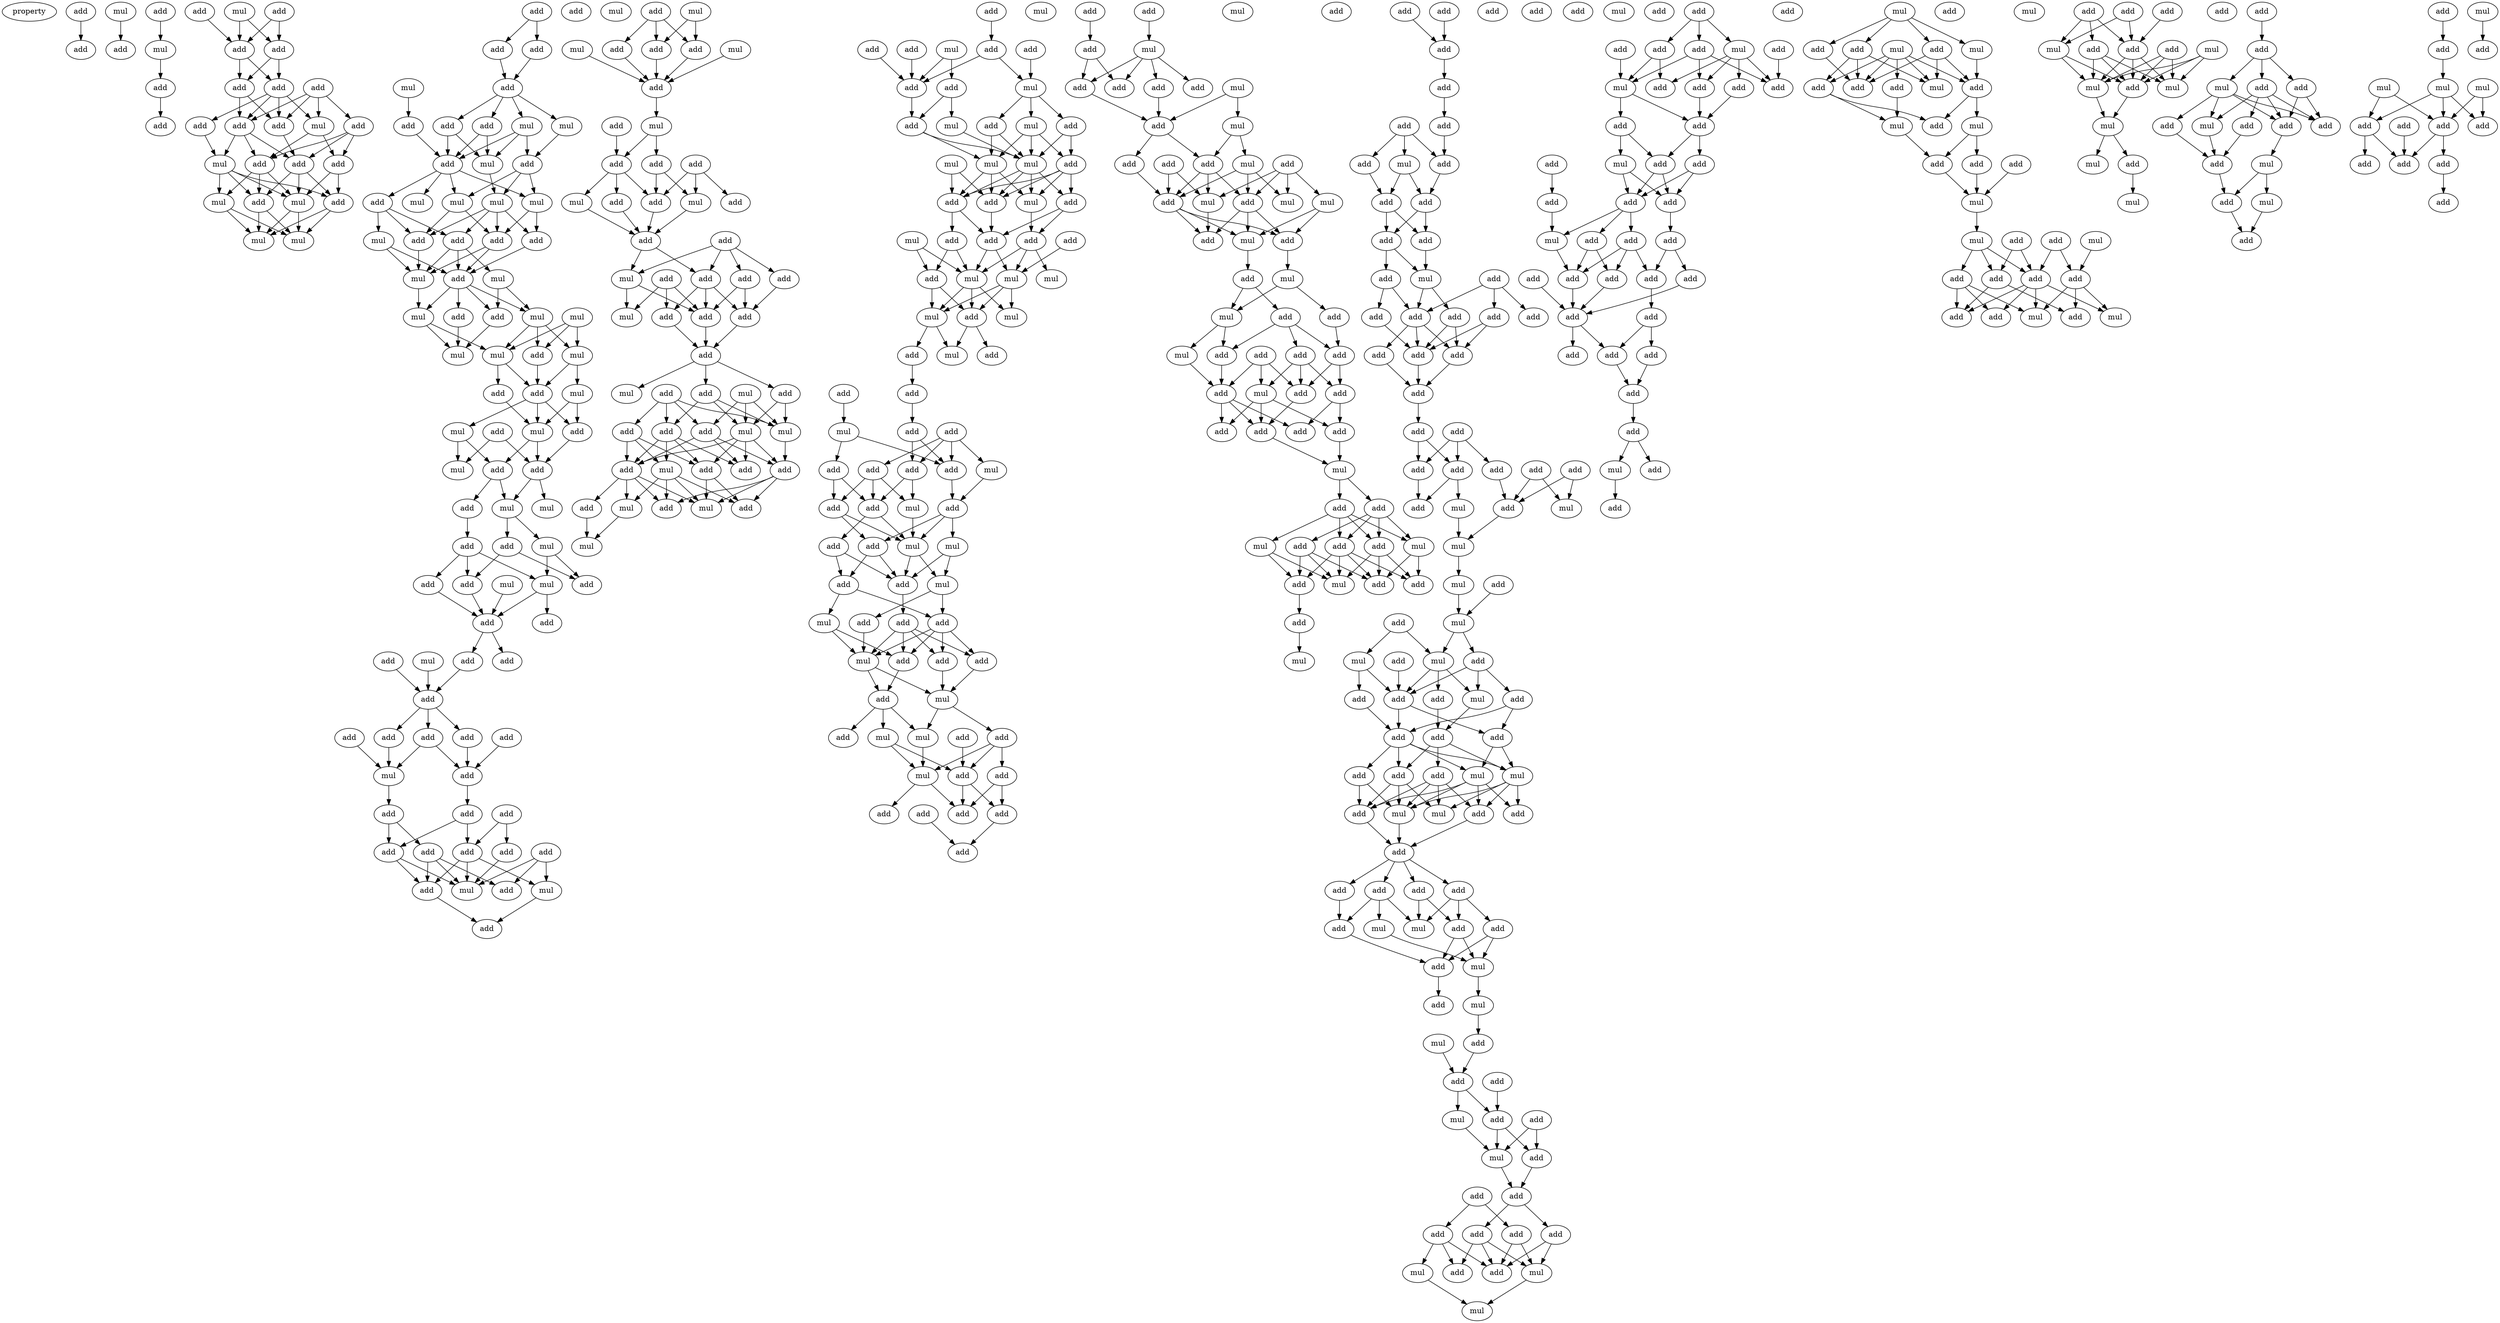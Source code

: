 digraph {
    node [fontcolor=black]
    property [mul=2,lf=1.4]
    0 [ label = add ];
    1 [ label = add ];
    2 [ label = mul ];
    3 [ label = add ];
    4 [ label = add ];
    5 [ label = mul ];
    6 [ label = add ];
    7 [ label = add ];
    8 [ label = mul ];
    9 [ label = add ];
    10 [ label = add ];
    11 [ label = add ];
    12 [ label = add ];
    13 [ label = add ];
    14 [ label = add ];
    15 [ label = add ];
    16 [ label = mul ];
    17 [ label = add ];
    18 [ label = add ];
    19 [ label = add ];
    20 [ label = add ];
    21 [ label = add ];
    22 [ label = add ];
    23 [ label = add ];
    24 [ label = mul ];
    25 [ label = mul ];
    26 [ label = mul ];
    27 [ label = add ];
    28 [ label = add ];
    29 [ label = mul ];
    30 [ label = mul ];
    31 [ label = add ];
    32 [ label = add ];
    33 [ label = add ];
    34 [ label = mul ];
    35 [ label = add ];
    36 [ label = add ];
    37 [ label = mul ];
    38 [ label = add ];
    39 [ label = mul ];
    40 [ label = add ];
    41 [ label = mul ];
    42 [ label = add ];
    43 [ label = add ];
    44 [ label = mul ];
    45 [ label = mul ];
    46 [ label = mul ];
    47 [ label = add ];
    48 [ label = mul ];
    49 [ label = add ];
    50 [ label = add ];
    51 [ label = mul ];
    52 [ label = add ];
    53 [ label = add ];
    54 [ label = add ];
    55 [ label = mul ];
    56 [ label = mul ];
    57 [ label = add ];
    58 [ label = mul ];
    59 [ label = mul ];
    60 [ label = add ];
    61 [ label = mul ];
    62 [ label = mul ];
    63 [ label = add ];
    64 [ label = mul ];
    65 [ label = mul ];
    66 [ label = mul ];
    67 [ label = add ];
    68 [ label = add ];
    69 [ label = mul ];
    70 [ label = add ];
    71 [ label = mul ];
    72 [ label = add ];
    73 [ label = add ];
    74 [ label = mul ];
    75 [ label = add ];
    76 [ label = mul ];
    77 [ label = mul ];
    78 [ label = add ];
    79 [ label = add ];
    80 [ label = add ];
    81 [ label = mul ];
    82 [ label = add ];
    83 [ label = mul ];
    84 [ label = mul ];
    85 [ label = add ];
    86 [ label = add ];
    87 [ label = add ];
    88 [ label = add ];
    89 [ label = add ];
    90 [ label = add ];
    91 [ label = add ];
    92 [ label = add ];
    93 [ label = mul ];
    94 [ label = add ];
    95 [ label = add ];
    96 [ label = add ];
    97 [ label = add ];
    98 [ label = add ];
    99 [ label = add ];
    100 [ label = add ];
    101 [ label = mul ];
    102 [ label = add ];
    103 [ label = add ];
    104 [ label = add ];
    105 [ label = add ];
    106 [ label = add ];
    107 [ label = add ];
    108 [ label = add ];
    109 [ label = add ];
    110 [ label = add ];
    111 [ label = mul ];
    112 [ label = add ];
    113 [ label = mul ];
    114 [ label = mul ];
    115 [ label = add ];
    116 [ label = add ];
    117 [ label = mul ];
    118 [ label = mul ];
    119 [ label = add ];
    120 [ label = add ];
    121 [ label = add ];
    122 [ label = mul ];
    123 [ label = add ];
    124 [ label = add ];
    125 [ label = mul ];
    126 [ label = add ];
    127 [ label = add ];
    128 [ label = add ];
    129 [ label = mul ];
    130 [ label = add ];
    131 [ label = mul ];
    132 [ label = add ];
    133 [ label = add ];
    134 [ label = add ];
    135 [ label = add ];
    136 [ label = add ];
    137 [ label = add ];
    138 [ label = add ];
    139 [ label = mul ];
    140 [ label = add ];
    141 [ label = add ];
    142 [ label = mul ];
    143 [ label = add ];
    144 [ label = add ];
    145 [ label = add ];
    146 [ label = add ];
    147 [ label = add ];
    148 [ label = add ];
    149 [ label = mul ];
    150 [ label = mul ];
    151 [ label = mul ];
    152 [ label = add ];
    153 [ label = add ];
    154 [ label = add ];
    155 [ label = mul ];
    156 [ label = mul ];
    157 [ label = add ];
    158 [ label = add ];
    159 [ label = add ];
    160 [ label = add ];
    161 [ label = mul ];
    162 [ label = mul ];
    163 [ label = add ];
    164 [ label = add ];
    165 [ label = add ];
    166 [ label = mul ];
    167 [ label = add ];
    168 [ label = add ];
    169 [ label = add ];
    170 [ label = add ];
    171 [ label = add ];
    172 [ label = mul ];
    173 [ label = add ];
    174 [ label = add ];
    175 [ label = mul ];
    176 [ label = add ];
    177 [ label = mul ];
    178 [ label = add ];
    179 [ label = mul ];
    180 [ label = add ];
    181 [ label = mul ];
    182 [ label = mul ];
    183 [ label = add ];
    184 [ label = mul ];
    185 [ label = mul ];
    186 [ label = add ];
    187 [ label = add ];
    188 [ label = add ];
    189 [ label = mul ];
    190 [ label = add ];
    191 [ label = add ];
    192 [ label = add ];
    193 [ label = add ];
    194 [ label = mul ];
    195 [ label = mul ];
    196 [ label = add ];
    197 [ label = mul ];
    198 [ label = mul ];
    199 [ label = mul ];
    200 [ label = add ];
    201 [ label = add ];
    202 [ label = add ];
    203 [ label = mul ];
    204 [ label = mul ];
    205 [ label = add ];
    206 [ label = add ];
    207 [ label = add ];
    208 [ label = mul ];
    209 [ label = add ];
    210 [ label = add ];
    211 [ label = add ];
    212 [ label = add ];
    213 [ label = mul ];
    214 [ label = add ];
    215 [ label = add ];
    216 [ label = add ];
    217 [ label = mul ];
    218 [ label = add ];
    219 [ label = add ];
    220 [ label = mul ];
    221 [ label = add ];
    222 [ label = mul ];
    223 [ label = mul ];
    224 [ label = add ];
    225 [ label = add ];
    226 [ label = mul ];
    227 [ label = add ];
    228 [ label = add ];
    229 [ label = add ];
    230 [ label = add ];
    231 [ label = add ];
    232 [ label = mul ];
    233 [ label = add ];
    234 [ label = add ];
    235 [ label = mul ];
    236 [ label = add ];
    237 [ label = add ];
    238 [ label = mul ];
    239 [ label = mul ];
    240 [ label = add ];
    241 [ label = add ];
    242 [ label = add ];
    243 [ label = mul ];
    244 [ label = add ];
    245 [ label = add ];
    246 [ label = add ];
    247 [ label = add ];
    248 [ label = add ];
    249 [ label = add ];
    250 [ label = add ];
    251 [ label = mul ];
    252 [ label = add ];
    253 [ label = add ];
    254 [ label = mul ];
    255 [ label = add ];
    256 [ label = add ];
    257 [ label = mul ];
    258 [ label = add ];
    259 [ label = add ];
    260 [ label = add ];
    261 [ label = mul ];
    262 [ label = add ];
    263 [ label = add ];
    264 [ label = mul ];
    265 [ label = add ];
    266 [ label = add ];
    267 [ label = mul ];
    268 [ label = mul ];
    269 [ label = add ];
    270 [ label = add ];
    271 [ label = mul ];
    272 [ label = add ];
    273 [ label = add ];
    274 [ label = mul ];
    275 [ label = add ];
    276 [ label = mul ];
    277 [ label = add ];
    278 [ label = mul ];
    279 [ label = add ];
    280 [ label = mul ];
    281 [ label = add ];
    282 [ label = add ];
    283 [ label = add ];
    284 [ label = add ];
    285 [ label = mul ];
    286 [ label = add ];
    287 [ label = add ];
    288 [ label = add ];
    289 [ label = add ];
    290 [ label = add ];
    291 [ label = add ];
    292 [ label = add ];
    293 [ label = mul ];
    294 [ label = add ];
    295 [ label = add ];
    296 [ label = add ];
    297 [ label = mul ];
    298 [ label = mul ];
    299 [ label = add ];
    300 [ label = add ];
    301 [ label = add ];
    302 [ label = mul ];
    303 [ label = add ];
    304 [ label = add ];
    305 [ label = add ];
    306 [ label = add ];
    307 [ label = add ];
    308 [ label = add ];
    309 [ label = mul ];
    310 [ label = add ];
    311 [ label = add ];
    312 [ label = add ];
    313 [ label = add ];
    314 [ label = add ];
    315 [ label = add ];
    316 [ label = mul ];
    317 [ label = add ];
    318 [ label = add ];
    319 [ label = add ];
    320 [ label = add ];
    321 [ label = add ];
    322 [ label = mul ];
    323 [ label = add ];
    324 [ label = add ];
    325 [ label = add ];
    326 [ label = add ];
    327 [ label = add ];
    328 [ label = add ];
    329 [ label = add ];
    330 [ label = add ];
    331 [ label = add ];
    332 [ label = add ];
    333 [ label = add ];
    334 [ label = add ];
    335 [ label = add ];
    336 [ label = add ];
    337 [ label = add ];
    338 [ label = add ];
    339 [ label = add ];
    340 [ label = add ];
    341 [ label = mul ];
    342 [ label = add ];
    343 [ label = mul ];
    344 [ label = add ];
    345 [ label = mul ];
    346 [ label = mul ];
    347 [ label = add ];
    348 [ label = mul ];
    349 [ label = add ];
    350 [ label = mul ];
    351 [ label = mul ];
    352 [ label = add ];
    353 [ label = add ];
    354 [ label = add ];
    355 [ label = add ];
    356 [ label = add ];
    357 [ label = mul ];
    358 [ label = add ];
    359 [ label = add ];
    360 [ label = add ];
    361 [ label = add ];
    362 [ label = add ];
    363 [ label = add ];
    364 [ label = mul ];
    365 [ label = mul ];
    366 [ label = add ];
    367 [ label = add ];
    368 [ label = add ];
    369 [ label = mul ];
    370 [ label = add ];
    371 [ label = mul ];
    372 [ label = add ];
    373 [ label = add ];
    374 [ label = add ];
    375 [ label = add ];
    376 [ label = add ];
    377 [ label = mul ];
    378 [ label = mul ];
    379 [ label = add ];
    380 [ label = add ];
    381 [ label = add ];
    382 [ label = add ];
    383 [ label = mul ];
    384 [ label = mul ];
    385 [ label = add ];
    386 [ label = add ];
    387 [ label = mul ];
    388 [ label = mul ];
    389 [ label = add ];
    390 [ label = add ];
    391 [ label = add ];
    392 [ label = mul ];
    393 [ label = add ];
    394 [ label = add ];
    395 [ label = mul ];
    396 [ label = add ];
    397 [ label = add ];
    398 [ label = add ];
    399 [ label = add ];
    400 [ label = add ];
    401 [ label = add ];
    402 [ label = add ];
    403 [ label = add ];
    404 [ label = mul ];
    405 [ label = add ];
    406 [ label = mul ];
    407 [ label = add ];
    408 [ label = mul ];
    409 [ label = add ];
    410 [ label = add ];
    411 [ label = add ];
    412 [ label = add ];
    413 [ label = add ];
    414 [ label = mul ];
    415 [ label = add ];
    416 [ label = mul ];
    417 [ label = add ];
    418 [ label = add ];
    419 [ label = add ];
    420 [ label = add ];
    421 [ label = add ];
    422 [ label = add ];
    423 [ label = add ];
    424 [ label = add ];
    425 [ label = mul ];
    426 [ label = add ];
    427 [ label = add ];
    428 [ label = add ];
    429 [ label = mul ];
    430 [ label = add ];
    431 [ label = add ];
    432 [ label = add ];
    433 [ label = add ];
    434 [ label = add ];
    435 [ label = add ];
    436 [ label = add ];
    437 [ label = add ];
    438 [ label = add ];
    439 [ label = add ];
    440 [ label = add ];
    441 [ label = add ];
    442 [ label = add ];
    443 [ label = add ];
    444 [ label = add ];
    445 [ label = mul ];
    446 [ label = add ];
    447 [ label = add ];
    448 [ label = add ];
    449 [ label = mul ];
    450 [ label = add ];
    451 [ label = mul ];
    452 [ label = add ];
    453 [ label = mul ];
    454 [ label = add ];
    455 [ label = add ];
    456 [ label = add ];
    457 [ label = add ];
    458 [ label = mul ];
    459 [ label = add ];
    460 [ label = mul ];
    461 [ label = mul ];
    462 [ label = add ];
    463 [ label = add ];
    464 [ label = add ];
    465 [ label = add ];
    466 [ label = mul ];
    467 [ label = add ];
    468 [ label = add ];
    469 [ label = mul ];
    470 [ label = mul ];
    471 [ label = add ];
    472 [ label = add ];
    473 [ label = add ];
    474 [ label = add ];
    475 [ label = add ];
    476 [ label = add ];
    477 [ label = add ];
    478 [ label = mul ];
    479 [ label = mul ];
    480 [ label = add ];
    481 [ label = mul ];
    482 [ label = add ];
    483 [ label = add ];
    484 [ label = add ];
    485 [ label = add ];
    486 [ label = mul ];
    487 [ label = mul ];
    488 [ label = add ];
    489 [ label = add ];
    490 [ label = add ];
    491 [ label = mul ];
    492 [ label = mul ];
    493 [ label = mul ];
    494 [ label = mul ];
    495 [ label = add ];
    496 [ label = add ];
    497 [ label = add ];
    498 [ label = mul ];
    499 [ label = add ];
    500 [ label = mul ];
    501 [ label = add ];
    502 [ label = add ];
    503 [ label = add ];
    504 [ label = add ];
    505 [ label = add ];
    506 [ label = mul ];
    507 [ label = add ];
    508 [ label = add ];
    509 [ label = mul ];
    510 [ label = mul ];
    511 [ label = add ];
    512 [ label = add ];
    513 [ label = add ];
    514 [ label = add ];
    515 [ label = mul ];
    516 [ label = mul ];
    517 [ label = mul ];
    518 [ label = mul ];
    519 [ label = add ];
    520 [ label = add ];
    521 [ label = add ];
    522 [ label = add ];
    523 [ label = add ];
    524 [ label = add ];
    525 [ label = add ];
    526 [ label = add ];
    527 [ label = add ];
    0 -> 1 [ name = 0 ];
    2 -> 3 [ name = 1 ];
    4 -> 5 [ name = 2 ];
    5 -> 6 [ name = 3 ];
    6 -> 7 [ name = 4 ];
    8 -> 11 [ name = 5 ];
    8 -> 12 [ name = 6 ];
    9 -> 11 [ name = 7 ];
    10 -> 11 [ name = 8 ];
    10 -> 12 [ name = 9 ];
    11 -> 13 [ name = 10 ];
    11 -> 15 [ name = 11 ];
    12 -> 13 [ name = 12 ];
    12 -> 15 [ name = 13 ];
    13 -> 16 [ name = 14 ];
    13 -> 18 [ name = 15 ];
    13 -> 19 [ name = 16 ];
    13 -> 20 [ name = 17 ];
    14 -> 16 [ name = 18 ];
    14 -> 17 [ name = 19 ];
    14 -> 19 [ name = 20 ];
    14 -> 20 [ name = 21 ];
    15 -> 19 [ name = 22 ];
    15 -> 20 [ name = 23 ];
    16 -> 21 [ name = 24 ];
    16 -> 22 [ name = 25 ];
    17 -> 21 [ name = 26 ];
    17 -> 22 [ name = 27 ];
    17 -> 23 [ name = 28 ];
    18 -> 24 [ name = 29 ];
    19 -> 23 [ name = 30 ];
    20 -> 21 [ name = 31 ];
    20 -> 23 [ name = 32 ];
    20 -> 24 [ name = 33 ];
    21 -> 25 [ name = 34 ];
    21 -> 26 [ name = 35 ];
    21 -> 28 [ name = 36 ];
    22 -> 26 [ name = 37 ];
    22 -> 27 [ name = 38 ];
    23 -> 26 [ name = 39 ];
    23 -> 27 [ name = 40 ];
    23 -> 28 [ name = 41 ];
    24 -> 25 [ name = 42 ];
    24 -> 26 [ name = 43 ];
    24 -> 27 [ name = 44 ];
    24 -> 28 [ name = 45 ];
    25 -> 29 [ name = 46 ];
    25 -> 30 [ name = 47 ];
    26 -> 29 [ name = 48 ];
    26 -> 30 [ name = 49 ];
    27 -> 29 [ name = 50 ];
    27 -> 30 [ name = 51 ];
    28 -> 29 [ name = 52 ];
    28 -> 30 [ name = 53 ];
    31 -> 32 [ name = 54 ];
    31 -> 33 [ name = 55 ];
    32 -> 35 [ name = 56 ];
    33 -> 35 [ name = 57 ];
    34 -> 36 [ name = 58 ];
    35 -> 37 [ name = 59 ];
    35 -> 38 [ name = 60 ];
    35 -> 39 [ name = 61 ];
    35 -> 40 [ name = 62 ];
    36 -> 42 [ name = 63 ];
    37 -> 43 [ name = 64 ];
    38 -> 41 [ name = 65 ];
    38 -> 42 [ name = 66 ];
    39 -> 41 [ name = 67 ];
    39 -> 42 [ name = 68 ];
    39 -> 43 [ name = 69 ];
    40 -> 41 [ name = 70 ];
    40 -> 42 [ name = 71 ];
    41 -> 48 [ name = 72 ];
    42 -> 44 [ name = 73 ];
    42 -> 45 [ name = 74 ];
    42 -> 46 [ name = 75 ];
    42 -> 47 [ name = 76 ];
    43 -> 44 [ name = 77 ];
    43 -> 46 [ name = 78 ];
    43 -> 48 [ name = 79 ];
    44 -> 50 [ name = 80 ];
    44 -> 53 [ name = 81 ];
    46 -> 49 [ name = 82 ];
    46 -> 50 [ name = 83 ];
    47 -> 49 [ name = 84 ];
    47 -> 51 [ name = 85 ];
    47 -> 52 [ name = 86 ];
    48 -> 49 [ name = 87 ];
    48 -> 50 [ name = 88 ];
    48 -> 52 [ name = 89 ];
    48 -> 53 [ name = 90 ];
    49 -> 56 [ name = 91 ];
    50 -> 54 [ name = 92 ];
    50 -> 56 [ name = 93 ];
    51 -> 54 [ name = 94 ];
    51 -> 56 [ name = 95 ];
    52 -> 54 [ name = 96 ];
    52 -> 55 [ name = 97 ];
    52 -> 56 [ name = 98 ];
    53 -> 54 [ name = 99 ];
    54 -> 57 [ name = 100 ];
    54 -> 58 [ name = 101 ];
    54 -> 60 [ name = 102 ];
    54 -> 61 [ name = 103 ];
    55 -> 57 [ name = 104 ];
    55 -> 61 [ name = 105 ];
    56 -> 58 [ name = 106 ];
    57 -> 65 [ name = 107 ];
    58 -> 62 [ name = 108 ];
    58 -> 65 [ name = 109 ];
    59 -> 62 [ name = 110 ];
    59 -> 63 [ name = 111 ];
    59 -> 64 [ name = 112 ];
    60 -> 65 [ name = 113 ];
    61 -> 62 [ name = 114 ];
    61 -> 63 [ name = 115 ];
    61 -> 64 [ name = 116 ];
    62 -> 67 [ name = 117 ];
    62 -> 68 [ name = 118 ];
    63 -> 68 [ name = 119 ];
    64 -> 66 [ name = 120 ];
    64 -> 68 [ name = 121 ];
    66 -> 70 [ name = 122 ];
    66 -> 71 [ name = 123 ];
    67 -> 71 [ name = 124 ];
    68 -> 69 [ name = 125 ];
    68 -> 70 [ name = 126 ];
    68 -> 71 [ name = 127 ];
    69 -> 73 [ name = 128 ];
    69 -> 74 [ name = 129 ];
    70 -> 75 [ name = 130 ];
    71 -> 73 [ name = 131 ];
    71 -> 75 [ name = 132 ];
    72 -> 74 [ name = 133 ];
    72 -> 75 [ name = 134 ];
    73 -> 76 [ name = 135 ];
    73 -> 78 [ name = 136 ];
    75 -> 76 [ name = 137 ];
    75 -> 77 [ name = 138 ];
    76 -> 80 [ name = 139 ];
    76 -> 81 [ name = 140 ];
    78 -> 79 [ name = 141 ];
    79 -> 83 [ name = 142 ];
    79 -> 85 [ name = 143 ];
    79 -> 86 [ name = 144 ];
    80 -> 82 [ name = 145 ];
    80 -> 86 [ name = 146 ];
    81 -> 82 [ name = 147 ];
    81 -> 83 [ name = 148 ];
    83 -> 87 [ name = 149 ];
    83 -> 88 [ name = 150 ];
    84 -> 87 [ name = 151 ];
    85 -> 87 [ name = 152 ];
    86 -> 87 [ name = 153 ];
    87 -> 90 [ name = 154 ];
    87 -> 91 [ name = 155 ];
    90 -> 94 [ name = 156 ];
    92 -> 94 [ name = 157 ];
    93 -> 94 [ name = 158 ];
    94 -> 96 [ name = 159 ];
    94 -> 98 [ name = 160 ];
    94 -> 99 [ name = 161 ];
    95 -> 101 [ name = 162 ];
    96 -> 100 [ name = 163 ];
    97 -> 100 [ name = 164 ];
    98 -> 101 [ name = 165 ];
    99 -> 100 [ name = 166 ];
    99 -> 101 [ name = 167 ];
    100 -> 103 [ name = 168 ];
    101 -> 102 [ name = 169 ];
    102 -> 105 [ name = 170 ];
    102 -> 106 [ name = 171 ];
    103 -> 105 [ name = 172 ];
    103 -> 108 [ name = 173 ];
    104 -> 107 [ name = 174 ];
    104 -> 108 [ name = 175 ];
    105 -> 111 [ name = 176 ];
    105 -> 112 [ name = 177 ];
    106 -> 110 [ name = 178 ];
    106 -> 111 [ name = 179 ];
    106 -> 112 [ name = 180 ];
    107 -> 111 [ name = 181 ];
    108 -> 111 [ name = 182 ];
    108 -> 112 [ name = 183 ];
    108 -> 113 [ name = 184 ];
    109 -> 110 [ name = 185 ];
    109 -> 111 [ name = 186 ];
    109 -> 113 [ name = 187 ];
    112 -> 115 [ name = 188 ];
    113 -> 115 [ name = 189 ];
    116 -> 119 [ name = 190 ];
    116 -> 120 [ name = 191 ];
    116 -> 121 [ name = 192 ];
    117 -> 120 [ name = 193 ];
    117 -> 121 [ name = 194 ];
    118 -> 123 [ name = 195 ];
    119 -> 123 [ name = 196 ];
    120 -> 123 [ name = 197 ];
    121 -> 123 [ name = 198 ];
    122 -> 123 [ name = 199 ];
    123 -> 125 [ name = 200 ];
    124 -> 128 [ name = 201 ];
    125 -> 126 [ name = 202 ];
    125 -> 128 [ name = 203 ];
    126 -> 130 [ name = 204 ];
    126 -> 131 [ name = 205 ];
    127 -> 130 [ name = 206 ];
    127 -> 131 [ name = 207 ];
    127 -> 132 [ name = 208 ];
    128 -> 129 [ name = 209 ];
    128 -> 130 [ name = 210 ];
    128 -> 133 [ name = 211 ];
    129 -> 135 [ name = 212 ];
    130 -> 135 [ name = 213 ];
    131 -> 135 [ name = 214 ];
    133 -> 135 [ name = 215 ];
    134 -> 136 [ name = 216 ];
    134 -> 138 [ name = 217 ];
    134 -> 139 [ name = 218 ];
    134 -> 140 [ name = 219 ];
    135 -> 136 [ name = 220 ];
    135 -> 139 [ name = 221 ];
    136 -> 141 [ name = 222 ];
    136 -> 143 [ name = 223 ];
    136 -> 144 [ name = 224 ];
    137 -> 141 [ name = 225 ];
    137 -> 142 [ name = 226 ];
    137 -> 143 [ name = 227 ];
    138 -> 144 [ name = 228 ];
    139 -> 142 [ name = 229 ];
    139 -> 143 [ name = 230 ];
    140 -> 143 [ name = 231 ];
    140 -> 144 [ name = 232 ];
    141 -> 145 [ name = 233 ];
    143 -> 145 [ name = 234 ];
    144 -> 145 [ name = 235 ];
    145 -> 146 [ name = 236 ];
    145 -> 148 [ name = 237 ];
    145 -> 149 [ name = 238 ];
    146 -> 151 [ name = 239 ];
    146 -> 153 [ name = 240 ];
    146 -> 155 [ name = 241 ];
    147 -> 152 [ name = 242 ];
    147 -> 153 [ name = 243 ];
    147 -> 154 [ name = 244 ];
    147 -> 155 [ name = 245 ];
    148 -> 151 [ name = 246 ];
    148 -> 155 [ name = 247 ];
    150 -> 151 [ name = 248 ];
    150 -> 154 [ name = 249 ];
    150 -> 155 [ name = 250 ];
    151 -> 157 [ name = 251 ];
    151 -> 158 [ name = 252 ];
    151 -> 159 [ name = 253 ];
    151 -> 160 [ name = 254 ];
    152 -> 156 [ name = 255 ];
    152 -> 157 [ name = 256 ];
    152 -> 159 [ name = 257 ];
    153 -> 156 [ name = 258 ];
    153 -> 157 [ name = 259 ];
    153 -> 158 [ name = 260 ];
    153 -> 159 [ name = 261 ];
    154 -> 157 [ name = 262 ];
    154 -> 158 [ name = 263 ];
    154 -> 160 [ name = 264 ];
    155 -> 160 [ name = 265 ];
    156 -> 161 [ name = 266 ];
    156 -> 162 [ name = 267 ];
    156 -> 163 [ name = 268 ];
    156 -> 165 [ name = 269 ];
    157 -> 161 [ name = 270 ];
    157 -> 162 [ name = 271 ];
    157 -> 163 [ name = 272 ];
    157 -> 164 [ name = 273 ];
    159 -> 162 [ name = 274 ];
    159 -> 165 [ name = 275 ];
    160 -> 162 [ name = 276 ];
    160 -> 163 [ name = 277 ];
    160 -> 165 [ name = 278 ];
    161 -> 166 [ name = 279 ];
    164 -> 166 [ name = 280 ];
    167 -> 171 [ name = 281 ];
    168 -> 175 [ name = 282 ];
    169 -> 174 [ name = 283 ];
    170 -> 174 [ name = 284 ];
    171 -> 174 [ name = 285 ];
    171 -> 175 [ name = 286 ];
    172 -> 173 [ name = 287 ];
    172 -> 174 [ name = 288 ];
    173 -> 177 [ name = 289 ];
    173 -> 180 [ name = 290 ];
    174 -> 180 [ name = 291 ];
    175 -> 176 [ name = 292 ];
    175 -> 178 [ name = 293 ];
    175 -> 179 [ name = 294 ];
    176 -> 182 [ name = 295 ];
    176 -> 184 [ name = 296 ];
    177 -> 184 [ name = 297 ];
    178 -> 183 [ name = 298 ];
    178 -> 184 [ name = 299 ];
    179 -> 182 [ name = 300 ];
    179 -> 183 [ name = 301 ];
    179 -> 184 [ name = 302 ];
    180 -> 182 [ name = 303 ];
    180 -> 184 [ name = 304 ];
    181 -> 186 [ name = 305 ];
    181 -> 188 [ name = 306 ];
    182 -> 185 [ name = 307 ];
    182 -> 186 [ name = 308 ];
    182 -> 188 [ name = 309 ];
    183 -> 185 [ name = 310 ];
    183 -> 186 [ name = 311 ];
    183 -> 187 [ name = 312 ];
    183 -> 188 [ name = 313 ];
    184 -> 185 [ name = 314 ];
    184 -> 186 [ name = 315 ];
    184 -> 187 [ name = 316 ];
    184 -> 188 [ name = 317 ];
    185 -> 192 [ name = 318 ];
    186 -> 191 [ name = 319 ];
    186 -> 193 [ name = 320 ];
    187 -> 191 [ name = 321 ];
    187 -> 192 [ name = 322 ];
    188 -> 191 [ name = 323 ];
    189 -> 194 [ name = 324 ];
    189 -> 196 [ name = 325 ];
    190 -> 195 [ name = 326 ];
    191 -> 194 [ name = 327 ];
    191 -> 195 [ name = 328 ];
    192 -> 194 [ name = 329 ];
    192 -> 195 [ name = 330 ];
    192 -> 197 [ name = 331 ];
    193 -> 194 [ name = 332 ];
    193 -> 196 [ name = 333 ];
    194 -> 198 [ name = 334 ];
    194 -> 199 [ name = 335 ];
    194 -> 200 [ name = 336 ];
    195 -> 198 [ name = 337 ];
    195 -> 199 [ name = 338 ];
    195 -> 200 [ name = 339 ];
    196 -> 198 [ name = 340 ];
    196 -> 200 [ name = 341 ];
    198 -> 202 [ name = 342 ];
    198 -> 203 [ name = 343 ];
    200 -> 201 [ name = 344 ];
    200 -> 203 [ name = 345 ];
    202 -> 205 [ name = 346 ];
    205 -> 209 [ name = 347 ];
    206 -> 208 [ name = 348 ];
    207 -> 210 [ name = 349 ];
    207 -> 211 [ name = 350 ];
    207 -> 212 [ name = 351 ];
    207 -> 213 [ name = 352 ];
    208 -> 210 [ name = 353 ];
    208 -> 214 [ name = 354 ];
    209 -> 210 [ name = 355 ];
    209 -> 211 [ name = 356 ];
    210 -> 216 [ name = 357 ];
    211 -> 215 [ name = 358 ];
    211 -> 217 [ name = 359 ];
    212 -> 215 [ name = 360 ];
    212 -> 217 [ name = 361 ];
    212 -> 218 [ name = 362 ];
    213 -> 216 [ name = 363 ];
    214 -> 215 [ name = 364 ];
    214 -> 218 [ name = 365 ];
    215 -> 219 [ name = 366 ];
    215 -> 220 [ name = 367 ];
    216 -> 220 [ name = 368 ];
    216 -> 221 [ name = 369 ];
    216 -> 222 [ name = 370 ];
    217 -> 220 [ name = 371 ];
    218 -> 220 [ name = 372 ];
    218 -> 221 [ name = 373 ];
    219 -> 224 [ name = 374 ];
    219 -> 225 [ name = 375 ];
    220 -> 223 [ name = 376 ];
    220 -> 225 [ name = 377 ];
    221 -> 224 [ name = 378 ];
    221 -> 225 [ name = 379 ];
    222 -> 223 [ name = 380 ];
    222 -> 225 [ name = 381 ];
    223 -> 227 [ name = 382 ];
    223 -> 228 [ name = 383 ];
    224 -> 226 [ name = 384 ];
    224 -> 227 [ name = 385 ];
    225 -> 229 [ name = 386 ];
    226 -> 230 [ name = 387 ];
    226 -> 232 [ name = 388 ];
    227 -> 230 [ name = 389 ];
    227 -> 231 [ name = 390 ];
    227 -> 232 [ name = 391 ];
    227 -> 233 [ name = 392 ];
    228 -> 232 [ name = 393 ];
    229 -> 230 [ name = 394 ];
    229 -> 231 [ name = 395 ];
    229 -> 232 [ name = 396 ];
    229 -> 233 [ name = 397 ];
    230 -> 234 [ name = 398 ];
    231 -> 235 [ name = 399 ];
    232 -> 234 [ name = 400 ];
    232 -> 235 [ name = 401 ];
    233 -> 235 [ name = 402 ];
    234 -> 238 [ name = 403 ];
    234 -> 239 [ name = 404 ];
    234 -> 240 [ name = 405 ];
    235 -> 237 [ name = 406 ];
    235 -> 238 [ name = 407 ];
    236 -> 241 [ name = 408 ];
    237 -> 241 [ name = 409 ];
    237 -> 242 [ name = 410 ];
    237 -> 243 [ name = 411 ];
    238 -> 243 [ name = 412 ];
    239 -> 241 [ name = 413 ];
    239 -> 243 [ name = 414 ];
    241 -> 244 [ name = 415 ];
    241 -> 246 [ name = 416 ];
    242 -> 244 [ name = 417 ];
    242 -> 246 [ name = 418 ];
    243 -> 244 [ name = 419 ];
    243 -> 247 [ name = 420 ];
    245 -> 248 [ name = 421 ];
    246 -> 248 [ name = 422 ];
    249 -> 254 [ name = 423 ];
    250 -> 253 [ name = 424 ];
    253 -> 256 [ name = 425 ];
    253 -> 258 [ name = 426 ];
    254 -> 255 [ name = 427 ];
    254 -> 256 [ name = 428 ];
    254 -> 258 [ name = 429 ];
    254 -> 259 [ name = 430 ];
    256 -> 260 [ name = 431 ];
    257 -> 260 [ name = 432 ];
    257 -> 261 [ name = 433 ];
    259 -> 260 [ name = 434 ];
    260 -> 262 [ name = 435 ];
    260 -> 266 [ name = 436 ];
    261 -> 264 [ name = 437 ];
    261 -> 266 [ name = 438 ];
    262 -> 269 [ name = 439 ];
    263 -> 267 [ name = 440 ];
    263 -> 268 [ name = 441 ];
    263 -> 270 [ name = 442 ];
    263 -> 271 [ name = 443 ];
    264 -> 267 [ name = 444 ];
    264 -> 269 [ name = 445 ];
    264 -> 270 [ name = 446 ];
    265 -> 269 [ name = 447 ];
    265 -> 271 [ name = 448 ];
    266 -> 269 [ name = 449 ];
    266 -> 270 [ name = 450 ];
    266 -> 271 [ name = 451 ];
    268 -> 273 [ name = 452 ];
    268 -> 274 [ name = 453 ];
    269 -> 272 [ name = 454 ];
    269 -> 273 [ name = 455 ];
    269 -> 274 [ name = 456 ];
    270 -> 272 [ name = 457 ];
    270 -> 273 [ name = 458 ];
    270 -> 274 [ name = 459 ];
    271 -> 272 [ name = 460 ];
    273 -> 276 [ name = 461 ];
    274 -> 275 [ name = 462 ];
    275 -> 277 [ name = 463 ];
    275 -> 278 [ name = 464 ];
    276 -> 278 [ name = 465 ];
    276 -> 279 [ name = 466 ];
    277 -> 281 [ name = 467 ];
    277 -> 282 [ name = 468 ];
    277 -> 283 [ name = 469 ];
    278 -> 280 [ name = 470 ];
    278 -> 282 [ name = 471 ];
    279 -> 281 [ name = 472 ];
    280 -> 288 [ name = 473 ];
    281 -> 286 [ name = 474 ];
    281 -> 287 [ name = 475 ];
    282 -> 288 [ name = 476 ];
    283 -> 285 [ name = 477 ];
    283 -> 286 [ name = 478 ];
    283 -> 287 [ name = 479 ];
    284 -> 285 [ name = 480 ];
    284 -> 286 [ name = 481 ];
    284 -> 288 [ name = 482 ];
    285 -> 289 [ name = 483 ];
    285 -> 291 [ name = 484 ];
    285 -> 292 [ name = 485 ];
    286 -> 291 [ name = 486 ];
    287 -> 289 [ name = 487 ];
    287 -> 290 [ name = 488 ];
    288 -> 290 [ name = 489 ];
    288 -> 291 [ name = 490 ];
    288 -> 292 [ name = 491 ];
    289 -> 293 [ name = 492 ];
    291 -> 293 [ name = 493 ];
    293 -> 294 [ name = 494 ];
    293 -> 295 [ name = 495 ];
    294 -> 296 [ name = 496 ];
    294 -> 297 [ name = 497 ];
    294 -> 298 [ name = 498 ];
    294 -> 300 [ name = 499 ];
    295 -> 296 [ name = 500 ];
    295 -> 298 [ name = 501 ];
    295 -> 299 [ name = 502 ];
    295 -> 300 [ name = 503 ];
    296 -> 301 [ name = 504 ];
    296 -> 302 [ name = 505 ];
    296 -> 303 [ name = 506 ];
    297 -> 302 [ name = 507 ];
    297 -> 304 [ name = 508 ];
    298 -> 301 [ name = 509 ];
    298 -> 303 [ name = 510 ];
    299 -> 301 [ name = 511 ];
    299 -> 302 [ name = 512 ];
    299 -> 304 [ name = 513 ];
    300 -> 301 [ name = 514 ];
    300 -> 302 [ name = 515 ];
    300 -> 303 [ name = 516 ];
    300 -> 304 [ name = 517 ];
    304 -> 305 [ name = 518 ];
    305 -> 309 [ name = 519 ];
    306 -> 310 [ name = 520 ];
    308 -> 310 [ name = 521 ];
    310 -> 312 [ name = 522 ];
    312 -> 313 [ name = 523 ];
    313 -> 317 [ name = 524 ];
    314 -> 315 [ name = 525 ];
    314 -> 316 [ name = 526 ];
    314 -> 317 [ name = 527 ];
    315 -> 318 [ name = 528 ];
    316 -> 318 [ name = 529 ];
    316 -> 319 [ name = 530 ];
    317 -> 319 [ name = 531 ];
    318 -> 320 [ name = 532 ];
    318 -> 321 [ name = 533 ];
    319 -> 320 [ name = 534 ];
    319 -> 321 [ name = 535 ];
    320 -> 322 [ name = 536 ];
    321 -> 322 [ name = 537 ];
    321 -> 323 [ name = 538 ];
    322 -> 325 [ name = 539 ];
    322 -> 328 [ name = 540 ];
    323 -> 325 [ name = 541 ];
    323 -> 327 [ name = 542 ];
    324 -> 325 [ name = 543 ];
    324 -> 326 [ name = 544 ];
    324 -> 329 [ name = 545 ];
    325 -> 330 [ name = 546 ];
    325 -> 331 [ name = 547 ];
    325 -> 332 [ name = 548 ];
    327 -> 331 [ name = 549 ];
    328 -> 331 [ name = 550 ];
    328 -> 332 [ name = 551 ];
    329 -> 331 [ name = 552 ];
    329 -> 332 [ name = 553 ];
    330 -> 333 [ name = 554 ];
    331 -> 333 [ name = 555 ];
    332 -> 333 [ name = 556 ];
    333 -> 335 [ name = 557 ];
    334 -> 336 [ name = 558 ];
    334 -> 337 [ name = 559 ];
    334 -> 339 [ name = 560 ];
    335 -> 336 [ name = 561 ];
    335 -> 339 [ name = 562 ];
    336 -> 342 [ name = 563 ];
    337 -> 344 [ name = 564 ];
    338 -> 343 [ name = 565 ];
    338 -> 344 [ name = 566 ];
    339 -> 341 [ name = 567 ];
    339 -> 342 [ name = 568 ];
    340 -> 343 [ name = 569 ];
    340 -> 344 [ name = 570 ];
    341 -> 345 [ name = 571 ];
    344 -> 345 [ name = 572 ];
    345 -> 346 [ name = 573 ];
    346 -> 348 [ name = 574 ];
    347 -> 348 [ name = 575 ];
    348 -> 351 [ name = 576 ];
    348 -> 352 [ name = 577 ];
    349 -> 350 [ name = 578 ];
    349 -> 351 [ name = 579 ];
    350 -> 355 [ name = 580 ];
    350 -> 358 [ name = 581 ];
    351 -> 354 [ name = 582 ];
    351 -> 357 [ name = 583 ];
    351 -> 358 [ name = 584 ];
    352 -> 356 [ name = 585 ];
    352 -> 357 [ name = 586 ];
    352 -> 358 [ name = 587 ];
    353 -> 358 [ name = 588 ];
    354 -> 361 [ name = 589 ];
    355 -> 360 [ name = 590 ];
    356 -> 359 [ name = 591 ];
    356 -> 360 [ name = 592 ];
    357 -> 361 [ name = 593 ];
    358 -> 359 [ name = 594 ];
    358 -> 360 [ name = 595 ];
    359 -> 364 [ name = 596 ];
    359 -> 365 [ name = 597 ];
    360 -> 362 [ name = 598 ];
    360 -> 364 [ name = 599 ];
    360 -> 365 [ name = 600 ];
    360 -> 366 [ name = 601 ];
    361 -> 363 [ name = 602 ];
    361 -> 365 [ name = 603 ];
    361 -> 366 [ name = 604 ];
    362 -> 368 [ name = 605 ];
    362 -> 369 [ name = 606 ];
    363 -> 367 [ name = 607 ];
    363 -> 368 [ name = 608 ];
    363 -> 369 [ name = 609 ];
    363 -> 371 [ name = 610 ];
    364 -> 367 [ name = 611 ];
    364 -> 368 [ name = 612 ];
    364 -> 369 [ name = 613 ];
    364 -> 370 [ name = 614 ];
    365 -> 367 [ name = 615 ];
    365 -> 369 [ name = 616 ];
    365 -> 370 [ name = 617 ];
    365 -> 371 [ name = 618 ];
    366 -> 368 [ name = 619 ];
    366 -> 369 [ name = 620 ];
    366 -> 371 [ name = 621 ];
    367 -> 372 [ name = 622 ];
    368 -> 372 [ name = 623 ];
    369 -> 372 [ name = 624 ];
    372 -> 373 [ name = 625 ];
    372 -> 374 [ name = 626 ];
    372 -> 375 [ name = 627 ];
    372 -> 376 [ name = 628 ];
    373 -> 377 [ name = 629 ];
    373 -> 380 [ name = 630 ];
    373 -> 381 [ name = 631 ];
    374 -> 379 [ name = 632 ];
    375 -> 377 [ name = 633 ];
    375 -> 381 [ name = 634 ];
    376 -> 377 [ name = 635 ];
    376 -> 378 [ name = 636 ];
    376 -> 379 [ name = 637 ];
    378 -> 383 [ name = 638 ];
    379 -> 382 [ name = 639 ];
    380 -> 382 [ name = 640 ];
    380 -> 383 [ name = 641 ];
    381 -> 382 [ name = 642 ];
    381 -> 383 [ name = 643 ];
    382 -> 385 [ name = 644 ];
    383 -> 384 [ name = 645 ];
    384 -> 389 [ name = 646 ];
    387 -> 391 [ name = 647 ];
    389 -> 391 [ name = 648 ];
    390 -> 394 [ name = 649 ];
    391 -> 392 [ name = 650 ];
    391 -> 394 [ name = 651 ];
    392 -> 395 [ name = 652 ];
    393 -> 395 [ name = 653 ];
    393 -> 396 [ name = 654 ];
    394 -> 395 [ name = 655 ];
    394 -> 396 [ name = 656 ];
    395 -> 397 [ name = 657 ];
    396 -> 397 [ name = 658 ];
    397 -> 401 [ name = 659 ];
    397 -> 402 [ name = 660 ];
    398 -> 399 [ name = 661 ];
    398 -> 400 [ name = 662 ];
    399 -> 403 [ name = 663 ];
    399 -> 405 [ name = 664 ];
    399 -> 406 [ name = 665 ];
    400 -> 404 [ name = 666 ];
    400 -> 405 [ name = 667 ];
    401 -> 403 [ name = 668 ];
    401 -> 404 [ name = 669 ];
    401 -> 405 [ name = 670 ];
    402 -> 404 [ name = 671 ];
    402 -> 405 [ name = 672 ];
    404 -> 408 [ name = 673 ];
    406 -> 408 [ name = 674 ];
    409 -> 410 [ name = 675 ];
    409 -> 412 [ name = 676 ];
    409 -> 414 [ name = 677 ];
    410 -> 416 [ name = 678 ];
    410 -> 418 [ name = 679 ];
    410 -> 419 [ name = 680 ];
    411 -> 416 [ name = 681 ];
    412 -> 415 [ name = 682 ];
    412 -> 416 [ name = 683 ];
    413 -> 418 [ name = 684 ];
    414 -> 415 [ name = 685 ];
    414 -> 417 [ name = 686 ];
    414 -> 418 [ name = 687 ];
    414 -> 419 [ name = 688 ];
    416 -> 420 [ name = 689 ];
    416 -> 421 [ name = 690 ];
    417 -> 420 [ name = 691 ];
    419 -> 420 [ name = 692 ];
    420 -> 422 [ name = 693 ];
    420 -> 423 [ name = 694 ];
    421 -> 423 [ name = 695 ];
    421 -> 425 [ name = 696 ];
    422 -> 426 [ name = 697 ];
    422 -> 427 [ name = 698 ];
    423 -> 426 [ name = 699 ];
    423 -> 427 [ name = 700 ];
    424 -> 428 [ name = 701 ];
    425 -> 426 [ name = 702 ];
    425 -> 427 [ name = 703 ];
    426 -> 429 [ name = 704 ];
    426 -> 431 [ name = 705 ];
    426 -> 432 [ name = 706 ];
    427 -> 430 [ name = 707 ];
    428 -> 429 [ name = 708 ];
    429 -> 434 [ name = 709 ];
    430 -> 436 [ name = 710 ];
    430 -> 437 [ name = 711 ];
    431 -> 433 [ name = 712 ];
    431 -> 434 [ name = 713 ];
    431 -> 436 [ name = 714 ];
    432 -> 433 [ name = 715 ];
    432 -> 434 [ name = 716 ];
    433 -> 438 [ name = 717 ];
    434 -> 438 [ name = 718 ];
    435 -> 438 [ name = 719 ];
    436 -> 439 [ name = 720 ];
    437 -> 438 [ name = 721 ];
    438 -> 440 [ name = 722 ];
    438 -> 441 [ name = 723 ];
    439 -> 441 [ name = 724 ];
    439 -> 442 [ name = 725 ];
    441 -> 443 [ name = 726 ];
    442 -> 443 [ name = 727 ];
    443 -> 444 [ name = 728 ];
    444 -> 445 [ name = 729 ];
    444 -> 446 [ name = 730 ];
    445 -> 447 [ name = 731 ];
    449 -> 450 [ name = 732 ];
    449 -> 451 [ name = 733 ];
    449 -> 452 [ name = 734 ];
    449 -> 454 [ name = 735 ];
    450 -> 456 [ name = 736 ];
    451 -> 457 [ name = 737 ];
    452 -> 456 [ name = 738 ];
    452 -> 457 [ name = 739 ];
    452 -> 458 [ name = 740 ];
    453 -> 455 [ name = 741 ];
    453 -> 456 [ name = 742 ];
    453 -> 457 [ name = 743 ];
    453 -> 458 [ name = 744 ];
    453 -> 459 [ name = 745 ];
    454 -> 456 [ name = 746 ];
    454 -> 458 [ name = 747 ];
    454 -> 459 [ name = 748 ];
    455 -> 460 [ name = 749 ];
    457 -> 461 [ name = 750 ];
    457 -> 462 [ name = 751 ];
    459 -> 460 [ name = 752 ];
    459 -> 462 [ name = 753 ];
    460 -> 464 [ name = 754 ];
    461 -> 463 [ name = 755 ];
    461 -> 464 [ name = 756 ];
    463 -> 466 [ name = 757 ];
    464 -> 466 [ name = 758 ];
    465 -> 466 [ name = 759 ];
    466 -> 470 [ name = 760 ];
    467 -> 472 [ name = 761 ];
    467 -> 474 [ name = 762 ];
    468 -> 472 [ name = 763 ];
    468 -> 473 [ name = 764 ];
    469 -> 473 [ name = 765 ];
    470 -> 472 [ name = 766 ];
    470 -> 474 [ name = 767 ];
    470 -> 475 [ name = 768 ];
    472 -> 477 [ name = 769 ];
    472 -> 478 [ name = 770 ];
    472 -> 479 [ name = 771 ];
    472 -> 480 [ name = 772 ];
    473 -> 476 [ name = 773 ];
    473 -> 478 [ name = 774 ];
    473 -> 479 [ name = 775 ];
    474 -> 476 [ name = 776 ];
    474 -> 480 [ name = 777 ];
    475 -> 477 [ name = 778 ];
    475 -> 478 [ name = 779 ];
    475 -> 480 [ name = 780 ];
    482 -> 487 [ name = 781 ];
    482 -> 488 [ name = 782 ];
    482 -> 489 [ name = 783 ];
    483 -> 487 [ name = 784 ];
    483 -> 488 [ name = 785 ];
    484 -> 488 [ name = 786 ];
    485 -> 490 [ name = 787 ];
    485 -> 491 [ name = 788 ];
    485 -> 492 [ name = 789 ];
    486 -> 490 [ name = 790 ];
    486 -> 491 [ name = 791 ];
    486 -> 492 [ name = 792 ];
    487 -> 490 [ name = 793 ];
    487 -> 492 [ name = 794 ];
    488 -> 490 [ name = 795 ];
    488 -> 491 [ name = 796 ];
    488 -> 492 [ name = 797 ];
    489 -> 490 [ name = 798 ];
    489 -> 491 [ name = 799 ];
    489 -> 492 [ name = 800 ];
    490 -> 493 [ name = 801 ];
    492 -> 493 [ name = 802 ];
    493 -> 494 [ name = 803 ];
    493 -> 495 [ name = 804 ];
    495 -> 498 [ name = 805 ];
    497 -> 499 [ name = 806 ];
    499 -> 500 [ name = 807 ];
    499 -> 501 [ name = 808 ];
    499 -> 502 [ name = 809 ];
    500 -> 504 [ name = 810 ];
    500 -> 505 [ name = 811 ];
    500 -> 506 [ name = 812 ];
    500 -> 507 [ name = 813 ];
    501 -> 503 [ name = 814 ];
    501 -> 504 [ name = 815 ];
    501 -> 506 [ name = 816 ];
    501 -> 507 [ name = 817 ];
    502 -> 504 [ name = 818 ];
    502 -> 507 [ name = 819 ];
    503 -> 508 [ name = 820 ];
    504 -> 509 [ name = 821 ];
    505 -> 508 [ name = 822 ];
    506 -> 508 [ name = 823 ];
    508 -> 511 [ name = 824 ];
    509 -> 510 [ name = 825 ];
    509 -> 511 [ name = 826 ];
    510 -> 513 [ name = 827 ];
    511 -> 513 [ name = 828 ];
    512 -> 514 [ name = 829 ];
    514 -> 517 [ name = 830 ];
    515 -> 522 [ name = 831 ];
    516 -> 520 [ name = 832 ];
    516 -> 521 [ name = 833 ];
    517 -> 520 [ name = 834 ];
    517 -> 521 [ name = 835 ];
    517 -> 523 [ name = 836 ];
    518 -> 520 [ name = 837 ];
    518 -> 523 [ name = 838 ];
    519 -> 524 [ name = 839 ];
    520 -> 524 [ name = 840 ];
    520 -> 526 [ name = 841 ];
    521 -> 524 [ name = 842 ];
    521 -> 525 [ name = 843 ];
    526 -> 527 [ name = 844 ];
}
